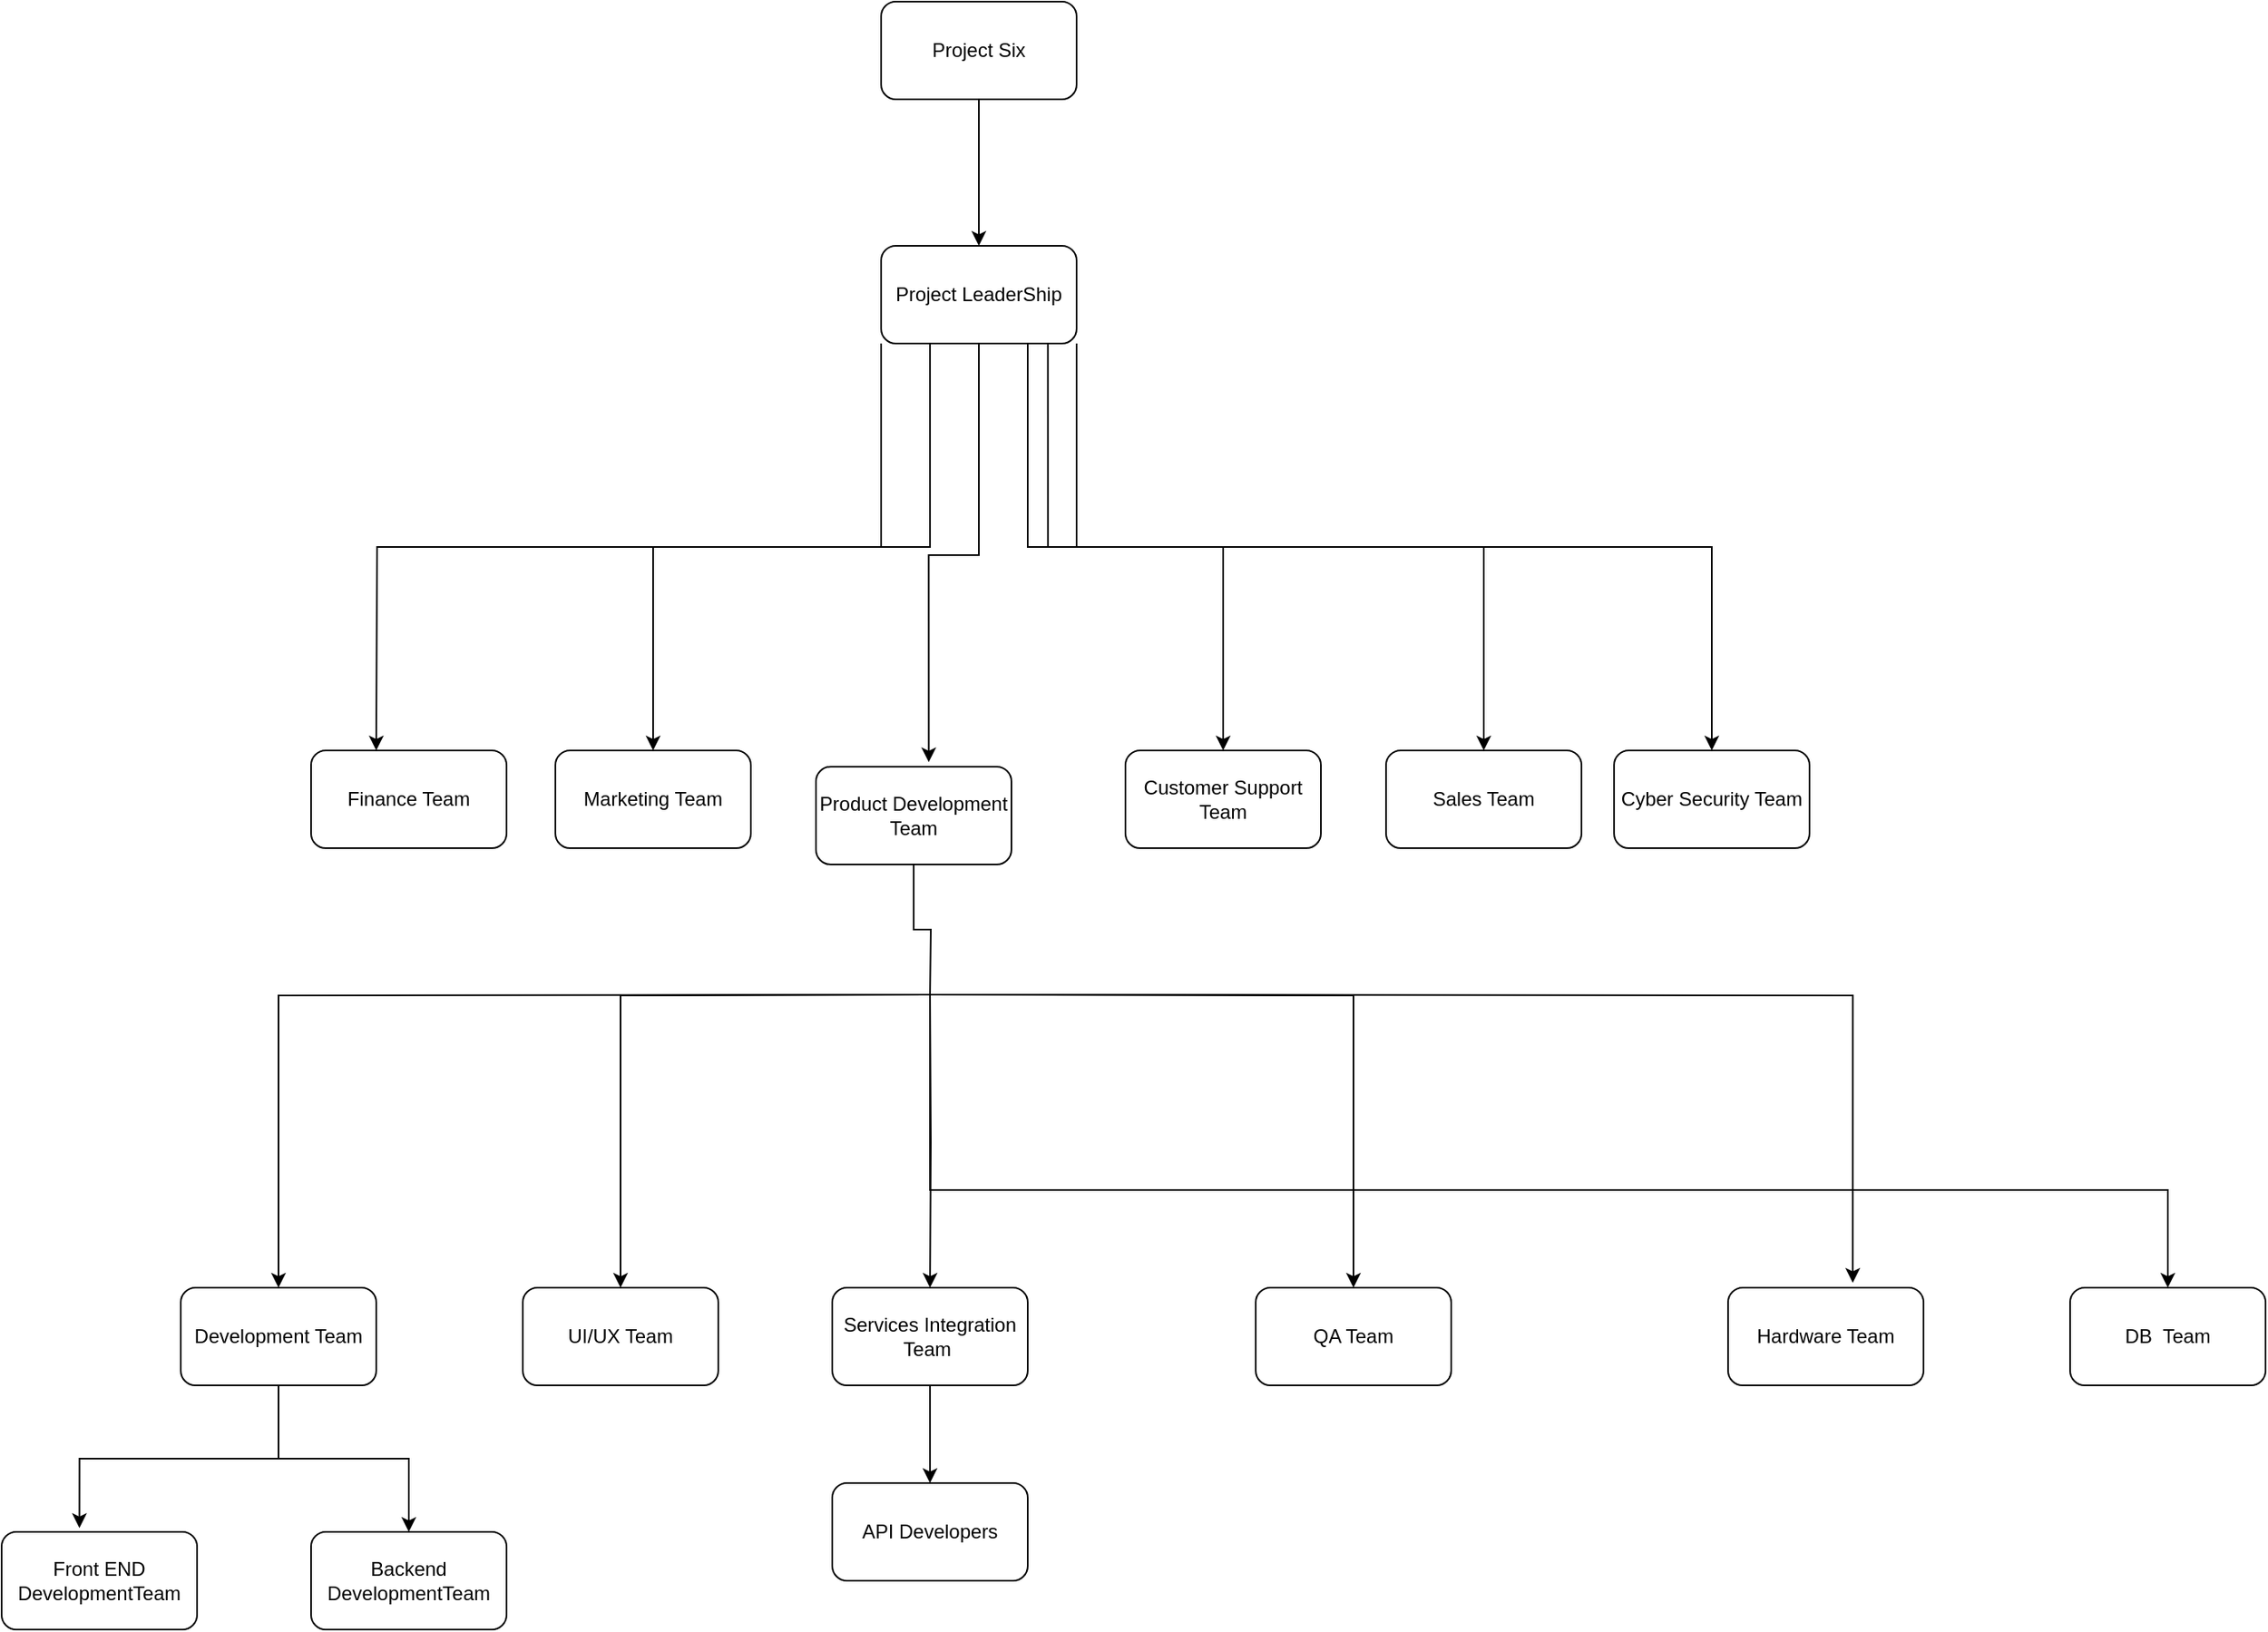 <mxfile version="22.1.4" type="github">
  <diagram name="Page-1" id="vWiJ0688Fh7VYYs4SGUE">
    <mxGraphModel dx="2333" dy="890" grid="1" gridSize="10" guides="1" tooltips="1" connect="1" arrows="1" fold="1" page="1" pageScale="1" pageWidth="583" pageHeight="827" math="0" shadow="0">
      <root>
        <mxCell id="0" />
        <mxCell id="1" parent="0" />
        <mxCell id="AmmwaXs2EuNaA92b2rAX-17" style="edgeStyle=orthogonalEdgeStyle;rounded=0;orthogonalLoop=1;jettySize=auto;html=1;exitX=0.75;exitY=1;exitDx=0;exitDy=0;entryX=0.5;entryY=0;entryDx=0;entryDy=0;" parent="1" source="AmmwaXs2EuNaA92b2rAX-8" target="AmmwaXs2EuNaA92b2rAX-13" edge="1">
          <mxGeometry relative="1" as="geometry" />
        </mxCell>
        <mxCell id="AmmwaXs2EuNaA92b2rAX-18" style="edgeStyle=orthogonalEdgeStyle;rounded=0;orthogonalLoop=1;jettySize=auto;html=1;exitX=0.853;exitY=1.007;exitDx=0;exitDy=0;exitPerimeter=0;" parent="1" source="AmmwaXs2EuNaA92b2rAX-8" target="AmmwaXs2EuNaA92b2rAX-10" edge="1">
          <mxGeometry relative="1" as="geometry" />
        </mxCell>
        <mxCell id="AmmwaXs2EuNaA92b2rAX-21" style="edgeStyle=orthogonalEdgeStyle;rounded=0;orthogonalLoop=1;jettySize=auto;html=1;exitX=0;exitY=1;exitDx=0;exitDy=0;" parent="1" source="AmmwaXs2EuNaA92b2rAX-8" edge="1">
          <mxGeometry relative="1" as="geometry">
            <mxPoint x="-130" y="530" as="targetPoint" />
          </mxGeometry>
        </mxCell>
        <mxCell id="AmmwaXs2EuNaA92b2rAX-41" style="edgeStyle=orthogonalEdgeStyle;rounded=0;orthogonalLoop=1;jettySize=auto;html=1;exitX=0.25;exitY=1;exitDx=0;exitDy=0;" parent="1" source="AmmwaXs2EuNaA92b2rAX-8" target="AmmwaXs2EuNaA92b2rAX-9" edge="1">
          <mxGeometry relative="1" as="geometry" />
        </mxCell>
        <mxCell id="AmmwaXs2EuNaA92b2rAX-42" style="edgeStyle=orthogonalEdgeStyle;rounded=0;orthogonalLoop=1;jettySize=auto;html=1;exitX=1;exitY=1;exitDx=0;exitDy=0;entryX=0.5;entryY=0;entryDx=0;entryDy=0;" parent="1" source="AmmwaXs2EuNaA92b2rAX-8" target="AmmwaXs2EuNaA92b2rAX-11" edge="1">
          <mxGeometry relative="1" as="geometry">
            <mxPoint x="670" y="500" as="targetPoint" />
          </mxGeometry>
        </mxCell>
        <mxCell id="AmmwaXs2EuNaA92b2rAX-8" value="Project LeaderShip" style="rounded=1;whiteSpace=wrap;html=1;" parent="1" vertex="1">
          <mxGeometry x="180" y="220" width="120" height="60" as="geometry" />
        </mxCell>
        <mxCell id="AmmwaXs2EuNaA92b2rAX-9" value="Marketing Team" style="rounded=1;whiteSpace=wrap;html=1;" parent="1" vertex="1">
          <mxGeometry x="-20" y="530" width="120" height="60" as="geometry" />
        </mxCell>
        <mxCell id="AmmwaXs2EuNaA92b2rAX-10" value="Sales Team" style="rounded=1;whiteSpace=wrap;html=1;" parent="1" vertex="1">
          <mxGeometry x="490" y="530" width="120" height="60" as="geometry" />
        </mxCell>
        <mxCell id="AmmwaXs2EuNaA92b2rAX-11" value="Cyber Security Team" style="rounded=1;whiteSpace=wrap;html=1;" parent="1" vertex="1">
          <mxGeometry x="630" y="530" width="120" height="60" as="geometry" />
        </mxCell>
        <mxCell id="lIReHxoQ_4MKiXlVOJ2I-4" style="edgeStyle=orthogonalEdgeStyle;rounded=0;orthogonalLoop=1;jettySize=auto;html=1;exitX=0.5;exitY=1;exitDx=0;exitDy=0;endArrow=none;endFill=0;" edge="1" parent="1" source="AmmwaXs2EuNaA92b2rAX-12">
          <mxGeometry relative="1" as="geometry">
            <mxPoint x="210" y="680" as="targetPoint" />
          </mxGeometry>
        </mxCell>
        <mxCell id="AmmwaXs2EuNaA92b2rAX-12" value="Product Development Team" style="rounded=1;whiteSpace=wrap;html=1;" parent="1" vertex="1">
          <mxGeometry x="140" y="540" width="120" height="60" as="geometry" />
        </mxCell>
        <mxCell id="AmmwaXs2EuNaA92b2rAX-13" value="Customer Support Team" style="rounded=1;whiteSpace=wrap;html=1;" parent="1" vertex="1">
          <mxGeometry x="330" y="530" width="120" height="60" as="geometry" />
        </mxCell>
        <mxCell id="AmmwaXs2EuNaA92b2rAX-15" value="Finance Team" style="rounded=1;whiteSpace=wrap;html=1;" parent="1" vertex="1">
          <mxGeometry x="-170" y="530" width="120" height="60" as="geometry" />
        </mxCell>
        <mxCell id="AmmwaXs2EuNaA92b2rAX-16" style="edgeStyle=orthogonalEdgeStyle;rounded=0;orthogonalLoop=1;jettySize=auto;html=1;entryX=0.577;entryY=-0.047;entryDx=0;entryDy=0;entryPerimeter=0;" parent="1" source="AmmwaXs2EuNaA92b2rAX-8" target="AmmwaXs2EuNaA92b2rAX-12" edge="1">
          <mxGeometry relative="1" as="geometry" />
        </mxCell>
        <mxCell id="AmmwaXs2EuNaA92b2rAX-62" style="edgeStyle=orthogonalEdgeStyle;rounded=0;orthogonalLoop=1;jettySize=auto;html=1;exitX=0.5;exitY=1;exitDx=0;exitDy=0;" parent="1" target="AmmwaXs2EuNaA92b2rAX-60" edge="1">
          <mxGeometry relative="1" as="geometry">
            <mxPoint x="210" y="680" as="sourcePoint" />
          </mxGeometry>
        </mxCell>
        <mxCell id="AmmwaXs2EuNaA92b2rAX-63" style="edgeStyle=orthogonalEdgeStyle;rounded=0;orthogonalLoop=1;jettySize=auto;html=1;exitX=0.5;exitY=1;exitDx=0;exitDy=0;entryX=0.5;entryY=0;entryDx=0;entryDy=0;" parent="1" target="AmmwaXs2EuNaA92b2rAX-61" edge="1">
          <mxGeometry relative="1" as="geometry">
            <mxPoint x="210" y="680" as="sourcePoint" />
          </mxGeometry>
        </mxCell>
        <mxCell id="AmmwaXs2EuNaA92b2rAX-64" style="edgeStyle=orthogonalEdgeStyle;rounded=0;orthogonalLoop=1;jettySize=auto;html=1;exitX=0.5;exitY=1;exitDx=0;exitDy=0;entryX=0.5;entryY=0;entryDx=0;entryDy=0;" parent="1" target="AmmwaXs2EuNaA92b2rAX-29" edge="1">
          <mxGeometry relative="1" as="geometry">
            <mxPoint x="210" y="680" as="sourcePoint" />
          </mxGeometry>
        </mxCell>
        <mxCell id="B1onw2fwJoUeK0mw5WqB-4" style="edgeStyle=orthogonalEdgeStyle;rounded=0;orthogonalLoop=1;jettySize=auto;html=1;exitX=0.5;exitY=1;exitDx=0;exitDy=0;" parent="1" target="B1onw2fwJoUeK0mw5WqB-1" edge="1">
          <mxGeometry relative="1" as="geometry">
            <mxPoint x="210" y="680" as="sourcePoint" />
          </mxGeometry>
        </mxCell>
        <mxCell id="lIReHxoQ_4MKiXlVOJ2I-2" style="edgeStyle=orthogonalEdgeStyle;rounded=0;orthogonalLoop=1;jettySize=auto;html=1;" edge="1" parent="1" target="lIReHxoQ_4MKiXlVOJ2I-1">
          <mxGeometry relative="1" as="geometry">
            <mxPoint x="210" y="680" as="sourcePoint" />
            <Array as="points">
              <mxPoint x="210" y="800" />
              <mxPoint x="970" y="800" />
            </Array>
          </mxGeometry>
        </mxCell>
        <mxCell id="AmmwaXs2EuNaA92b2rAX-29" value="UI/UX Team" style="rounded=1;whiteSpace=wrap;html=1;" parent="1" vertex="1">
          <mxGeometry x="-40" y="860" width="120" height="60" as="geometry" />
        </mxCell>
        <mxCell id="AmmwaXs2EuNaA92b2rAX-40" style="edgeStyle=orthogonalEdgeStyle;rounded=0;orthogonalLoop=1;jettySize=auto;html=1;exitX=0.5;exitY=1;exitDx=0;exitDy=0;entryX=0.5;entryY=0;entryDx=0;entryDy=0;" parent="1" source="AmmwaXs2EuNaA92b2rAX-39" target="AmmwaXs2EuNaA92b2rAX-8" edge="1">
          <mxGeometry relative="1" as="geometry" />
        </mxCell>
        <mxCell id="AmmwaXs2EuNaA92b2rAX-39" value="Project Six" style="rounded=1;whiteSpace=wrap;html=1;" parent="1" vertex="1">
          <mxGeometry x="180" y="70" width="120" height="60" as="geometry" />
        </mxCell>
        <mxCell id="AmmwaXs2EuNaA92b2rAX-56" style="edgeStyle=orthogonalEdgeStyle;rounded=0;orthogonalLoop=1;jettySize=auto;html=1;exitX=0.5;exitY=1;exitDx=0;exitDy=0;" parent="1" edge="1">
          <mxGeometry relative="1" as="geometry">
            <mxPoint x="220" y="890" as="sourcePoint" />
            <mxPoint x="220" y="890" as="targetPoint" />
          </mxGeometry>
        </mxCell>
        <mxCell id="AmmwaXs2EuNaA92b2rAX-58" value="Hardware Team" style="rounded=1;whiteSpace=wrap;html=1;" parent="1" vertex="1">
          <mxGeometry x="700" y="860" width="120" height="60" as="geometry" />
        </mxCell>
        <mxCell id="AmmwaXs2EuNaA92b2rAX-59" style="edgeStyle=orthogonalEdgeStyle;rounded=0;orthogonalLoop=1;jettySize=auto;html=1;entryX=0.638;entryY=-0.05;entryDx=0;entryDy=0;entryPerimeter=0;exitX=0.5;exitY=1;exitDx=0;exitDy=0;" parent="1" target="AmmwaXs2EuNaA92b2rAX-58" edge="1">
          <mxGeometry relative="1" as="geometry">
            <mxPoint x="210" y="680" as="sourcePoint" />
          </mxGeometry>
        </mxCell>
        <mxCell id="AmmwaXs2EuNaA92b2rAX-70" style="edgeStyle=orthogonalEdgeStyle;rounded=0;orthogonalLoop=1;jettySize=auto;html=1;" parent="1" source="AmmwaXs2EuNaA92b2rAX-60" edge="1">
          <mxGeometry relative="1" as="geometry">
            <mxPoint x="210" y="980" as="targetPoint" />
          </mxGeometry>
        </mxCell>
        <mxCell id="AmmwaXs2EuNaA92b2rAX-60" value="Services Integration Team&amp;nbsp;" style="rounded=1;whiteSpace=wrap;html=1;" parent="1" vertex="1">
          <mxGeometry x="150" y="860" width="120" height="60" as="geometry" />
        </mxCell>
        <mxCell id="AmmwaXs2EuNaA92b2rAX-61" value="QA Team" style="rounded=1;whiteSpace=wrap;html=1;" parent="1" vertex="1">
          <mxGeometry x="410" y="860" width="120" height="60" as="geometry" />
        </mxCell>
        <mxCell id="AmmwaXs2EuNaA92b2rAX-66" value="Backend DevelopmentTeam" style="rounded=1;whiteSpace=wrap;html=1;" parent="1" vertex="1">
          <mxGeometry x="-170" y="1010" width="120" height="60" as="geometry" />
        </mxCell>
        <mxCell id="AmmwaXs2EuNaA92b2rAX-71" value="API Developers" style="rounded=1;whiteSpace=wrap;html=1;" parent="1" vertex="1">
          <mxGeometry x="150" y="980" width="120" height="60" as="geometry" />
        </mxCell>
        <mxCell id="B1onw2fwJoUeK0mw5WqB-6" style="edgeStyle=orthogonalEdgeStyle;rounded=0;orthogonalLoop=1;jettySize=auto;html=1;exitX=0.5;exitY=1;exitDx=0;exitDy=0;entryX=0.5;entryY=0;entryDx=0;entryDy=0;" parent="1" source="B1onw2fwJoUeK0mw5WqB-1" target="AmmwaXs2EuNaA92b2rAX-66" edge="1">
          <mxGeometry relative="1" as="geometry" />
        </mxCell>
        <mxCell id="B1onw2fwJoUeK0mw5WqB-1" value="Development Team" style="rounded=1;whiteSpace=wrap;html=1;" parent="1" vertex="1">
          <mxGeometry x="-250" y="860" width="120" height="60" as="geometry" />
        </mxCell>
        <mxCell id="B1onw2fwJoUeK0mw5WqB-2" value="Front END DevelopmentTeam" style="rounded=1;whiteSpace=wrap;html=1;" parent="1" vertex="1">
          <mxGeometry x="-360" y="1010" width="120" height="60" as="geometry" />
        </mxCell>
        <mxCell id="B1onw2fwJoUeK0mw5WqB-5" style="edgeStyle=orthogonalEdgeStyle;rounded=0;orthogonalLoop=1;jettySize=auto;html=1;entryX=0.398;entryY=-0.04;entryDx=0;entryDy=0;entryPerimeter=0;" parent="1" source="B1onw2fwJoUeK0mw5WqB-1" target="B1onw2fwJoUeK0mw5WqB-2" edge="1">
          <mxGeometry relative="1" as="geometry" />
        </mxCell>
        <mxCell id="lIReHxoQ_4MKiXlVOJ2I-1" value="DB&amp;nbsp; Team" style="rounded=1;whiteSpace=wrap;html=1;" vertex="1" parent="1">
          <mxGeometry x="910" y="860" width="120" height="60" as="geometry" />
        </mxCell>
      </root>
    </mxGraphModel>
  </diagram>
</mxfile>
